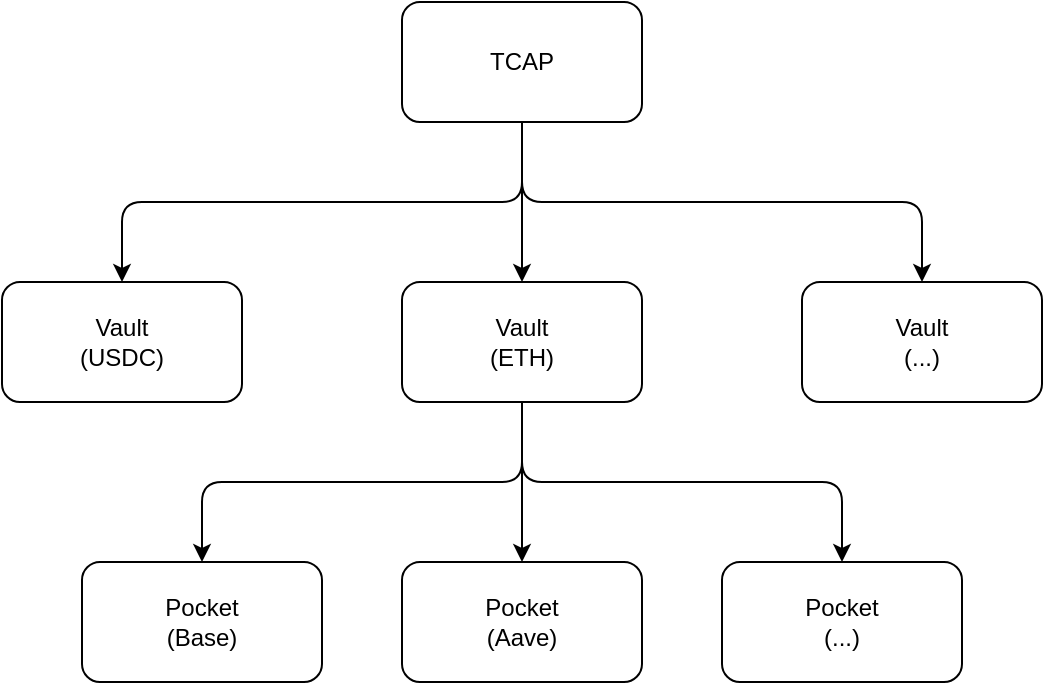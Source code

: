 <mxfile scale="1" border="5">
    <diagram id="TrCcAzhzWdwAyr-SGnU9" name="Page-1">
        <mxGraphModel dx="400" dy="947" grid="1" gridSize="10" guides="1" tooltips="1" connect="1" arrows="1" fold="1" page="1" pageScale="1" pageWidth="827" pageHeight="1169" background="#ffffff" math="0" shadow="0">
            <root>
                <mxCell id="0"/>
                <mxCell id="1" parent="0"/>
                <mxCell id="2" value="Pocket&lt;br&gt;(Base)" style="rounded=1;whiteSpace=wrap;html=1;" parent="1" vertex="1">
                    <mxGeometry x="160" y="480" width="120" height="60" as="geometry"/>
                </mxCell>
                <mxCell id="12" style="edgeStyle=none;html=1;entryX=0.5;entryY=0;entryDx=0;entryDy=0;" parent="1" source="3" target="7" edge="1">
                    <mxGeometry relative="1" as="geometry"/>
                </mxCell>
                <mxCell id="14" style="edgeStyle=none;html=1;exitX=0.5;exitY=1;exitDx=0;exitDy=0;entryX=0.5;entryY=0;entryDx=0;entryDy=0;" parent="1" source="3" target="8" edge="1">
                    <mxGeometry relative="1" as="geometry">
                        <Array as="points">
                            <mxPoint x="380" y="440"/>
                            <mxPoint x="540" y="440"/>
                        </Array>
                    </mxGeometry>
                </mxCell>
                <mxCell id="15" style="edgeStyle=none;html=1;exitX=0.5;exitY=1;exitDx=0;exitDy=0;entryX=0.5;entryY=0;entryDx=0;entryDy=0;" parent="1" source="3" target="2" edge="1">
                    <mxGeometry relative="1" as="geometry">
                        <Array as="points">
                            <mxPoint x="380" y="440"/>
                            <mxPoint x="220" y="440"/>
                        </Array>
                    </mxGeometry>
                </mxCell>
                <mxCell id="3" value="Vault&lt;br&gt;(ETH)" style="rounded=1;whiteSpace=wrap;html=1;" parent="1" vertex="1">
                    <mxGeometry x="320" y="340" width="120" height="60" as="geometry"/>
                </mxCell>
                <mxCell id="4" value="Vault&lt;br&gt;(USDC)" style="rounded=1;whiteSpace=wrap;html=1;" parent="1" vertex="1">
                    <mxGeometry x="120" y="340" width="120" height="60" as="geometry"/>
                </mxCell>
                <mxCell id="5" value="Vault&lt;br&gt;(...)" style="rounded=1;whiteSpace=wrap;html=1;" parent="1" vertex="1">
                    <mxGeometry x="520" y="340" width="120" height="60" as="geometry"/>
                </mxCell>
                <mxCell id="9" style="edgeStyle=none;html=1;exitX=0.5;exitY=1;exitDx=0;exitDy=0;entryX=0.5;entryY=0;entryDx=0;entryDy=0;" parent="1" source="6" target="3" edge="1">
                    <mxGeometry relative="1" as="geometry"/>
                </mxCell>
                <mxCell id="10" style="edgeStyle=none;html=1;exitX=0.5;exitY=1;exitDx=0;exitDy=0;entryX=0.5;entryY=0;entryDx=0;entryDy=0;" parent="1" source="6" target="5" edge="1">
                    <mxGeometry relative="1" as="geometry">
                        <Array as="points">
                            <mxPoint x="380" y="300"/>
                            <mxPoint x="580" y="300"/>
                        </Array>
                    </mxGeometry>
                </mxCell>
                <mxCell id="11" style="edgeStyle=none;html=1;exitX=0.5;exitY=1;exitDx=0;exitDy=0;entryX=0.5;entryY=0;entryDx=0;entryDy=0;" parent="1" source="6" target="4" edge="1">
                    <mxGeometry relative="1" as="geometry">
                        <Array as="points">
                            <mxPoint x="380" y="300"/>
                            <mxPoint x="180" y="300"/>
                        </Array>
                    </mxGeometry>
                </mxCell>
                <mxCell id="6" value="TCAP" style="rounded=1;whiteSpace=wrap;html=1;" parent="1" vertex="1">
                    <mxGeometry x="320" y="200" width="120" height="60" as="geometry"/>
                </mxCell>
                <mxCell id="7" value="Pocket&lt;br&gt;(Aave)" style="rounded=1;whiteSpace=wrap;html=1;" parent="1" vertex="1">
                    <mxGeometry x="320" y="480" width="120" height="60" as="geometry"/>
                </mxCell>
                <mxCell id="8" value="Pocket&lt;br&gt;(...)" style="rounded=1;whiteSpace=wrap;html=1;" parent="1" vertex="1">
                    <mxGeometry x="480" y="480" width="120" height="60" as="geometry"/>
                </mxCell>
            </root>
        </mxGraphModel>
    </diagram>
</mxfile>
